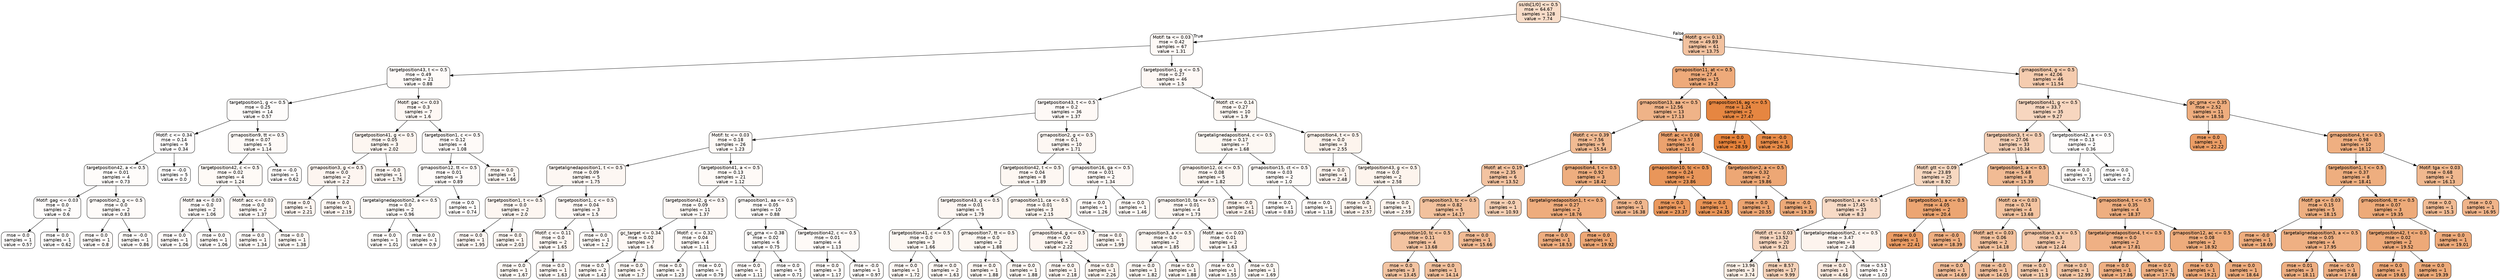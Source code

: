 digraph Tree {
node [shape=box, style="filled, rounded", color="black", fontname=helvetica] ;
edge [fontname=helvetica] ;
0 [label="ss/ds[1/0] <= 0.5\nmse = 64.67\nsamples = 128\nvalue = 7.74", fillcolor="#f8ddc9"] ;
1 [label="Motif: ta <= 0.03\nmse = 0.42\nsamples = 67\nvalue = 1.31", fillcolor="#fef9f6"] ;
0 -> 1 [labeldistance=2.5, labelangle=45, headlabel="True"] ;
2 [label="targetposition43, t <= 0.5\nmse = 0.49\nsamples = 21\nvalue = 0.88", fillcolor="#fefbf9"] ;
1 -> 2 ;
3 [label="targetposition1, g <= 0.5\nmse = 0.25\nsamples = 14\nvalue = 0.57", fillcolor="#fefcfb"] ;
2 -> 3 ;
4 [label="Motif: c <= 0.34\nmse = 0.14\nsamples = 9\nvalue = 0.34", fillcolor="#fffdfd"] ;
3 -> 4 ;
5 [label="targetposition42, a <= 0.5\nmse = 0.01\nsamples = 4\nvalue = 0.73", fillcolor="#fefcfa"] ;
4 -> 5 ;
6 [label="Motif: gag <= 0.03\nmse = 0.0\nsamples = 2\nvalue = 0.6", fillcolor="#fefcfb"] ;
5 -> 6 ;
7 [label="mse = 0.0\nsamples = 1\nvalue = 0.57", fillcolor="#fefcfb"] ;
6 -> 7 ;
8 [label="mse = 0.0\nsamples = 1\nvalue = 0.62", fillcolor="#fefcfb"] ;
6 -> 8 ;
9 [label="grnaposition2, g <= 0.5\nmse = 0.0\nsamples = 2\nvalue = 0.83", fillcolor="#fefbf9"] ;
5 -> 9 ;
10 [label="mse = 0.0\nsamples = 1\nvalue = 0.8", fillcolor="#fefbf9"] ;
9 -> 10 ;
11 [label="mse = -0.0\nsamples = 1\nvalue = 0.86", fillcolor="#fefbf9"] ;
9 -> 11 ;
12 [label="mse = -0.0\nsamples = 5\nvalue = 0.0", fillcolor="#ffffff"] ;
4 -> 12 ;
13 [label="grnaposition9, tt <= 0.5\nmse = 0.07\nsamples = 5\nvalue = 1.14", fillcolor="#fefaf7"] ;
3 -> 13 ;
14 [label="targetposition42, c <= 0.5\nmse = 0.02\nsamples = 4\nvalue = 1.24", fillcolor="#fefaf6"] ;
13 -> 14 ;
15 [label="Motif: aa <= 0.03\nmse = 0.0\nsamples = 2\nvalue = 1.06", fillcolor="#fefaf8"] ;
14 -> 15 ;
16 [label="mse = 0.0\nsamples = 1\nvalue = 1.06", fillcolor="#fefaf8"] ;
15 -> 16 ;
17 [label="mse = 0.0\nsamples = 1\nvalue = 1.06", fillcolor="#fefaf8"] ;
15 -> 17 ;
18 [label="Motif: acc <= 0.03\nmse = 0.0\nsamples = 2\nvalue = 1.37", fillcolor="#fef9f6"] ;
14 -> 18 ;
19 [label="mse = 0.0\nsamples = 1\nvalue = 1.34", fillcolor="#fef9f6"] ;
18 -> 19 ;
20 [label="mse = 0.0\nsamples = 1\nvalue = 1.38", fillcolor="#fef9f5"] ;
18 -> 20 ;
21 [label="mse = -0.0\nsamples = 1\nvalue = 0.62", fillcolor="#fefcfb"] ;
13 -> 21 ;
22 [label="Motif: gac <= 0.03\nmse = 0.3\nsamples = 7\nvalue = 1.6", fillcolor="#fef8f4"] ;
2 -> 22 ;
23 [label="targetposition41, g <= 0.5\nmse = 0.05\nsamples = 3\nvalue = 2.02", fillcolor="#fdf6f1"] ;
22 -> 23 ;
24 [label="grnaposition3, g <= 0.5\nmse = 0.0\nsamples = 2\nvalue = 2.2", fillcolor="#fdf5f0"] ;
23 -> 24 ;
25 [label="mse = 0.0\nsamples = 1\nvalue = 2.21", fillcolor="#fdf5f0"] ;
24 -> 25 ;
26 [label="mse = 0.0\nsamples = 1\nvalue = 2.19", fillcolor="#fdf5f0"] ;
24 -> 26 ;
27 [label="mse = -0.0\nsamples = 1\nvalue = 1.76", fillcolor="#fdf7f3"] ;
23 -> 27 ;
28 [label="targetposition1, c <= 0.5\nmse = 0.12\nsamples = 4\nvalue = 1.08", fillcolor="#fefaf8"] ;
22 -> 28 ;
29 [label="grnaposition12, tt <= 0.5\nmse = 0.01\nsamples = 3\nvalue = 0.89", fillcolor="#fefbf9"] ;
28 -> 29 ;
30 [label="targetalignedaposition2, a <= 0.5\nmse = 0.0\nsamples = 2\nvalue = 0.96", fillcolor="#fefbf8"] ;
29 -> 30 ;
31 [label="mse = 0.0\nsamples = 1\nvalue = 1.01", fillcolor="#fefbf8"] ;
30 -> 31 ;
32 [label="mse = 0.0\nsamples = 1\nvalue = 0.9", fillcolor="#fefbf9"] ;
30 -> 32 ;
33 [label="mse = 0.0\nsamples = 1\nvalue = 0.74", fillcolor="#fefcfa"] ;
29 -> 33 ;
34 [label="mse = 0.0\nsamples = 1\nvalue = 1.66", fillcolor="#fdf8f4"] ;
28 -> 34 ;
35 [label="targetposition1, g <= 0.5\nmse = 0.27\nsamples = 46\nvalue = 1.5", fillcolor="#fef8f5"] ;
1 -> 35 ;
36 [label="targetposition43, t <= 0.5\nmse = 0.2\nsamples = 36\nvalue = 1.37", fillcolor="#fef9f6"] ;
35 -> 36 ;
37 [label="Motif: tc <= 0.03\nmse = 0.18\nsamples = 26\nvalue = 1.23", fillcolor="#fefaf7"] ;
36 -> 37 ;
38 [label="targetalignedaposition1, t <= 0.5\nmse = 0.09\nsamples = 5\nvalue = 1.75", fillcolor="#fdf7f3"] ;
37 -> 38 ;
39 [label="targetposition1, t <= 0.5\nmse = 0.0\nsamples = 2\nvalue = 2.0", fillcolor="#fdf6f1"] ;
38 -> 39 ;
40 [label="mse = 0.0\nsamples = 1\nvalue = 1.95", fillcolor="#fdf6f2"] ;
39 -> 40 ;
41 [label="mse = 0.0\nsamples = 1\nvalue = 2.03", fillcolor="#fdf6f1"] ;
39 -> 41 ;
42 [label="targetposition1, c <= 0.5\nmse = 0.04\nsamples = 3\nvalue = 1.5", fillcolor="#fef8f5"] ;
38 -> 42 ;
43 [label="Motif: c <= 0.11\nmse = 0.0\nsamples = 2\nvalue = 1.65", fillcolor="#fef8f4"] ;
42 -> 43 ;
44 [label="mse = 0.0\nsamples = 1\nvalue = 1.67", fillcolor="#fdf8f3"] ;
43 -> 44 ;
45 [label="mse = 0.0\nsamples = 1\nvalue = 1.63", fillcolor="#fef8f4"] ;
43 -> 45 ;
46 [label="mse = 0.0\nsamples = 1\nvalue = 1.2", fillcolor="#fefaf7"] ;
42 -> 46 ;
47 [label="targetposition41, a <= 0.5\nmse = 0.13\nsamples = 21\nvalue = 1.12", fillcolor="#fefaf7"] ;
37 -> 47 ;
48 [label="targetposition42, g <= 0.5\nmse = 0.09\nsamples = 11\nvalue = 1.37", fillcolor="#fef9f6"] ;
47 -> 48 ;
49 [label="gc_target <= 0.34\nmse = 0.02\nsamples = 7\nvalue = 1.6", fillcolor="#fef8f4"] ;
48 -> 49 ;
50 [label="mse = 0.0\nsamples = 2\nvalue = 1.43", fillcolor="#fef9f5"] ;
49 -> 50 ;
51 [label="mse = 0.0\nsamples = 5\nvalue = 1.7", fillcolor="#fdf8f3"] ;
49 -> 51 ;
52 [label="Motif: c <= 0.32\nmse = 0.04\nsamples = 4\nvalue = 1.11", fillcolor="#fefaf7"] ;
48 -> 52 ;
53 [label="mse = 0.0\nsamples = 3\nvalue = 1.23", fillcolor="#fefaf6"] ;
52 -> 53 ;
54 [label="mse = 0.0\nsamples = 1\nvalue = 0.79", fillcolor="#fefcfa"] ;
52 -> 54 ;
55 [label="grnaposition1, aa <= 0.5\nmse = 0.05\nsamples = 10\nvalue = 0.88", fillcolor="#fefbf9"] ;
47 -> 55 ;
56 [label="gc_grna <= 0.38\nmse = 0.02\nsamples = 6\nvalue = 0.75", fillcolor="#fefcfa"] ;
55 -> 56 ;
57 [label="mse = 0.0\nsamples = 1\nvalue = 1.11", fillcolor="#fefaf7"] ;
56 -> 57 ;
58 [label="mse = 0.0\nsamples = 5\nvalue = 0.71", fillcolor="#fefcfa"] ;
56 -> 58 ;
59 [label="targetposition42, c <= 0.5\nmse = 0.01\nsamples = 4\nvalue = 1.13", fillcolor="#fefaf7"] ;
55 -> 59 ;
60 [label="mse = 0.0\nsamples = 3\nvalue = 1.17", fillcolor="#fefaf7"] ;
59 -> 60 ;
61 [label="mse = -0.0\nsamples = 1\nvalue = 0.97", fillcolor="#fefbf8"] ;
59 -> 61 ;
62 [label="grnaposition2, g <= 0.5\nmse = 0.1\nsamples = 10\nvalue = 1.71", fillcolor="#fdf7f3"] ;
36 -> 62 ;
63 [label="targetposition42, t <= 0.5\nmse = 0.04\nsamples = 8\nvalue = 1.89", fillcolor="#fdf7f2"] ;
62 -> 63 ;
64 [label="targetposition43, g <= 0.5\nmse = 0.01\nsamples = 5\nvalue = 1.79", fillcolor="#fdf7f3"] ;
63 -> 64 ;
65 [label="targetposition41, c <= 0.5\nmse = 0.0\nsamples = 3\nvalue = 1.66", fillcolor="#fdf8f3"] ;
64 -> 65 ;
66 [label="mse = 0.0\nsamples = 1\nvalue = 1.72", fillcolor="#fdf7f3"] ;
65 -> 66 ;
67 [label="mse = 0.0\nsamples = 2\nvalue = 1.63", fillcolor="#fef8f4"] ;
65 -> 67 ;
68 [label="grnaposition7, tt <= 0.5\nmse = 0.0\nsamples = 2\nvalue = 1.88", fillcolor="#fdf7f2"] ;
64 -> 68 ;
69 [label="mse = 0.0\nsamples = 1\nvalue = 1.88", fillcolor="#fdf7f2"] ;
68 -> 69 ;
70 [label="mse = 0.0\nsamples = 1\nvalue = 1.88", fillcolor="#fdf7f2"] ;
68 -> 70 ;
71 [label="grnaposition11, ca <= 0.5\nmse = 0.01\nsamples = 3\nvalue = 2.15", fillcolor="#fdf6f0"] ;
63 -> 71 ;
72 [label="grnaposition4, g <= 0.5\nmse = 0.0\nsamples = 2\nvalue = 2.22", fillcolor="#fdf5f0"] ;
71 -> 72 ;
73 [label="mse = 0.0\nsamples = 1\nvalue = 2.18", fillcolor="#fdf5f0"] ;
72 -> 73 ;
74 [label="mse = 0.0\nsamples = 1\nvalue = 2.26", fillcolor="#fdf5ef"] ;
72 -> 74 ;
75 [label="mse = 0.0\nsamples = 1\nvalue = 1.99", fillcolor="#fdf6f1"] ;
71 -> 75 ;
76 [label="grnaposition16, ga <= 0.5\nmse = 0.01\nsamples = 2\nvalue = 1.34", fillcolor="#fef9f6"] ;
62 -> 76 ;
77 [label="mse = 0.0\nsamples = 1\nvalue = 1.26", fillcolor="#fef9f6"] ;
76 -> 77 ;
78 [label="mse = 0.0\nsamples = 1\nvalue = 1.46", fillcolor="#fef9f5"] ;
76 -> 78 ;
79 [label="Motif: ct <= 0.14\nmse = 0.27\nsamples = 10\nvalue = 1.9", fillcolor="#fdf7f2"] ;
35 -> 79 ;
80 [label="targetalignedaposition4, c <= 0.5\nmse = 0.17\nsamples = 7\nvalue = 1.68", fillcolor="#fdf8f3"] ;
79 -> 80 ;
81 [label="grnaposition12, cc <= 0.5\nmse = 0.08\nsamples = 5\nvalue = 1.82", fillcolor="#fdf7f2"] ;
80 -> 81 ;
82 [label="grnaposition10, ta <= 0.5\nmse = 0.01\nsamples = 4\nvalue = 1.73", fillcolor="#fdf7f3"] ;
81 -> 82 ;
83 [label="grnaposition3, a <= 0.5\nmse = 0.0\nsamples = 2\nvalue = 1.85", fillcolor="#fdf7f2"] ;
82 -> 83 ;
84 [label="mse = 0.0\nsamples = 1\nvalue = 1.82", fillcolor="#fdf7f2"] ;
83 -> 84 ;
85 [label="mse = 0.0\nsamples = 1\nvalue = 1.88", fillcolor="#fdf7f2"] ;
83 -> 85 ;
86 [label="Motif: aac <= 0.03\nmse = 0.01\nsamples = 2\nvalue = 1.63", fillcolor="#fef8f4"] ;
82 -> 86 ;
87 [label="mse = 0.0\nsamples = 1\nvalue = 1.55", fillcolor="#fef8f4"] ;
86 -> 87 ;
88 [label="mse = 0.0\nsamples = 1\nvalue = 1.69", fillcolor="#fdf8f3"] ;
86 -> 88 ;
89 [label="mse = -0.0\nsamples = 1\nvalue = 2.61", fillcolor="#fdf3ed"] ;
81 -> 89 ;
90 [label="grnaposition15, ct <= 0.5\nmse = 0.03\nsamples = 2\nvalue = 1.0", fillcolor="#fefbf8"] ;
80 -> 90 ;
91 [label="mse = 0.0\nsamples = 1\nvalue = 0.83", fillcolor="#fefbf9"] ;
90 -> 91 ;
92 [label="mse = 0.0\nsamples = 1\nvalue = 1.18", fillcolor="#fefaf7"] ;
90 -> 92 ;
93 [label="grnaposition4, t <= 0.5\nmse = 0.0\nsamples = 3\nvalue = 2.55", fillcolor="#fdf4ed"] ;
79 -> 93 ;
94 [label="mse = 0.0\nsamples = 1\nvalue = 2.48", fillcolor="#fdf4ee"] ;
93 -> 94 ;
95 [label="targetposition43, g <= 0.5\nmse = 0.0\nsamples = 2\nvalue = 2.58", fillcolor="#fdf4ed"] ;
93 -> 95 ;
96 [label="mse = 0.0\nsamples = 1\nvalue = 2.57", fillcolor="#fdf4ed"] ;
95 -> 96 ;
97 [label="mse = 0.0\nsamples = 1\nvalue = 2.59", fillcolor="#fdf4ed"] ;
95 -> 97 ;
98 [label="Motif: g <= 0.13\nmse = 49.89\nsamples = 61\nvalue = 13.75", fillcolor="#f2c2a0"] ;
0 -> 98 [labeldistance=2.5, labelangle=-45, headlabel="False"] ;
99 [label="grnaposition11, at <= 0.5\nmse = 27.4\nsamples = 15\nvalue = 19.2", fillcolor="#eeaa7a"] ;
98 -> 99 ;
100 [label="grnaposition13, aa <= 0.5\nmse = 12.56\nsamples = 13\nvalue = 17.13", fillcolor="#efb388"] ;
99 -> 100 ;
101 [label="Motif: c <= 0.39\nmse = 7.56\nsamples = 9\nvalue = 15.54", fillcolor="#f1bb93"] ;
100 -> 101 ;
102 [label="Motif: at <= 0.19\nmse = 2.35\nsamples = 6\nvalue = 13.52", fillcolor="#f3c3a1"] ;
101 -> 102 ;
103 [label="grnaposition3, tc <= 0.5\nmse = 0.82\nsamples = 5\nvalue = 14.17", fillcolor="#f2c19d"] ;
102 -> 103 ;
104 [label="grnaposition10, tc <= 0.5\nmse = 0.11\nsamples = 4\nvalue = 13.68", fillcolor="#f3c3a0"] ;
103 -> 104 ;
105 [label="mse = 0.0\nsamples = 3\nvalue = 13.45", fillcolor="#f3c4a2"] ;
104 -> 105 ;
106 [label="mse = 0.0\nsamples = 1\nvalue = 14.14", fillcolor="#f2c19d"] ;
104 -> 106 ;
107 [label="mse = 0.0\nsamples = 1\nvalue = 15.66", fillcolor="#f1ba93"] ;
103 -> 107 ;
108 [label="mse = -0.0\nsamples = 1\nvalue = 10.93", fillcolor="#f5cfb3"] ;
102 -> 108 ;
109 [label="grnaposition4, t <= 0.5\nmse = 0.92\nsamples = 3\nvalue = 18.42", fillcolor="#eeae7f"] ;
101 -> 109 ;
110 [label="targetalignedaposition1, t <= 0.5\nmse = 0.27\nsamples = 2\nvalue = 18.76", fillcolor="#eeac7d"] ;
109 -> 110 ;
111 [label="mse = 0.0\nsamples = 1\nvalue = 18.53", fillcolor="#eead7f"] ;
110 -> 111 ;
112 [label="mse = 0.0\nsamples = 1\nvalue = 19.92", fillcolor="#eda775"] ;
110 -> 112 ;
113 [label="mse = -0.0\nsamples = 1\nvalue = 16.38", fillcolor="#f0b78e"] ;
109 -> 113 ;
114 [label="Motif: ac <= 0.08\nmse = 3.57\nsamples = 4\nvalue = 21.0", fillcolor="#eca26e"] ;
100 -> 114 ;
115 [label="grnaposition10, tc <= 0.5\nmse = 0.24\nsamples = 2\nvalue = 23.86", fillcolor="#e9965a"] ;
114 -> 115 ;
116 [label="mse = 0.0\nsamples = 1\nvalue = 23.37", fillcolor="#ea985d"] ;
115 -> 116 ;
117 [label="mse = 0.0\nsamples = 1\nvalue = 24.35", fillcolor="#e99456"] ;
115 -> 117 ;
118 [label="targetposition2, a <= 0.5\nmse = 0.32\nsamples = 2\nvalue = 19.86", fillcolor="#eda775"] ;
114 -> 118 ;
119 [label="mse = 0.0\nsamples = 1\nvalue = 20.55", fillcolor="#eca471"] ;
118 -> 119 ;
120 [label="mse = -0.0\nsamples = 1\nvalue = 19.39", fillcolor="#edaa79"] ;
118 -> 120 ;
121 [label="grnaposition16, ag <= 0.5\nmse = 1.24\nsamples = 2\nvalue = 27.47", fillcolor="#e68641"] ;
99 -> 121 ;
122 [label="mse = 0.0\nsamples = 1\nvalue = 28.59", fillcolor="#e58139"] ;
121 -> 122 ;
123 [label="mse = -0.0\nsamples = 1\nvalue = 26.36", fillcolor="#e78b48"] ;
121 -> 123 ;
124 [label="grnaposition4, g <= 0.5\nmse = 42.06\nsamples = 46\nvalue = 11.54", fillcolor="#f5ccaf"] ;
98 -> 124 ;
125 [label="targetposition41, g <= 0.5\nmse = 33.7\nsamples = 35\nvalue = 9.27", fillcolor="#f7d6bf"] ;
124 -> 125 ;
126 [label="targetposition3, t <= 0.5\nmse = 27.06\nsamples = 33\nvalue = 10.34", fillcolor="#f6d1b7"] ;
125 -> 126 ;
127 [label="Motif: gtt <= 0.09\nmse = 23.89\nsamples = 25\nvalue = 8.92", fillcolor="#f7d8c1"] ;
126 -> 127 ;
128 [label="grnaposition1, a <= 0.5\nmse = 17.45\nsamples = 23\nvalue = 8.3", fillcolor="#f7dac6"] ;
127 -> 128 ;
129 [label="Motif: ct <= 0.03\nmse = 13.52\nsamples = 20\nvalue = 9.21", fillcolor="#f7d6bf"] ;
128 -> 129 ;
130 [label="mse = 13.96\nsamples = 3\nvalue = 3.74", fillcolor="#fcefe5"] ;
129 -> 130 ;
131 [label="mse = 8.57\nsamples = 17\nvalue = 9.99", fillcolor="#f6d3ba"] ;
129 -> 131 ;
132 [label="targetalignedaposition2, c <= 0.5\nmse = 3.47\nsamples = 3\nvalue = 2.48", fillcolor="#fdf4ee"] ;
128 -> 132 ;
133 [label="mse = 0.0\nsamples = 1\nvalue = 4.66", fillcolor="#fbeadf"] ;
132 -> 133 ;
134 [label="mse = 0.53\nsamples = 2\nvalue = 1.03", fillcolor="#fefaf8"] ;
132 -> 134 ;
135 [label="targetposition1, a <= 0.5\nmse = 4.05\nsamples = 2\nvalue = 20.4", fillcolor="#eca572"] ;
127 -> 135 ;
136 [label="mse = 0.0\nsamples = 1\nvalue = 22.41", fillcolor="#eb9c64"] ;
135 -> 136 ;
137 [label="mse = -0.0\nsamples = 1\nvalue = 18.39", fillcolor="#eeae80"] ;
135 -> 137 ;
138 [label="targetposition1, a <= 0.5\nmse = 5.68\nsamples = 8\nvalue = 15.39", fillcolor="#f1bb94"] ;
126 -> 138 ;
139 [label="Motif: ca <= 0.03\nmse = 0.74\nsamples = 4\nvalue = 13.68", fillcolor="#f3c3a0"] ;
138 -> 139 ;
140 [label="Motif: act <= 0.03\nmse = 0.06\nsamples = 2\nvalue = 14.18", fillcolor="#f2c19d"] ;
139 -> 140 ;
141 [label="mse = 0.0\nsamples = 1\nvalue = 14.69", fillcolor="#f2be99"] ;
140 -> 141 ;
142 [label="mse = -0.0\nsamples = 1\nvalue = 14.05", fillcolor="#f2c19e"] ;
140 -> 142 ;
143 [label="grnaposition3, a <= 0.5\nmse = 0.3\nsamples = 2\nvalue = 12.44", fillcolor="#f4c8a9"] ;
139 -> 143 ;
144 [label="mse = 0.0\nsamples = 1\nvalue = 11.9", fillcolor="#f4cbad"] ;
143 -> 144 ;
145 [label="mse = 0.0\nsamples = 1\nvalue = 12.99", fillcolor="#f3c6a5"] ;
143 -> 145 ;
146 [label="grnaposition4, t <= 0.5\nmse = 0.35\nsamples = 4\nvalue = 18.37", fillcolor="#eeae80"] ;
138 -> 146 ;
147 [label="targetalignedaposition4, t <= 0.5\nmse = 0.0\nsamples = 2\nvalue = 17.81", fillcolor="#efb084"] ;
146 -> 147 ;
148 [label="mse = 0.0\nsamples = 1\nvalue = 17.86", fillcolor="#efb083"] ;
147 -> 148 ;
149 [label="mse = 0.0\nsamples = 1\nvalue = 17.76", fillcolor="#efb184"] ;
147 -> 149 ;
150 [label="grnaposition12, ac <= 0.5\nmse = 0.08\nsamples = 2\nvalue = 18.92", fillcolor="#eeac7c"] ;
146 -> 150 ;
151 [label="mse = 0.0\nsamples = 1\nvalue = 19.21", fillcolor="#eeaa7a"] ;
150 -> 151 ;
152 [label="mse = 0.0\nsamples = 1\nvalue = 18.64", fillcolor="#eead7e"] ;
150 -> 152 ;
153 [label="targetposition42, a <= 0.5\nmse = 0.13\nsamples = 2\nvalue = 0.36", fillcolor="#fffdfc"] ;
125 -> 153 ;
154 [label="mse = 0.0\nsamples = 1\nvalue = 0.73", fillcolor="#fefcfa"] ;
153 -> 154 ;
155 [label="mse = 0.0\nsamples = 1\nvalue = 0.0", fillcolor="#ffffff"] ;
153 -> 155 ;
156 [label="gc_grna <= 0.35\nmse = 2.52\nsamples = 11\nvalue = 18.58", fillcolor="#eead7e"] ;
124 -> 156 ;
157 [label="mse = 0.0\nsamples = 1\nvalue = 22.22", fillcolor="#eb9d65"] ;
156 -> 157 ;
158 [label="grnaposition4, t <= 0.5\nmse = 0.98\nsamples = 10\nvalue = 18.12", fillcolor="#efaf81"] ;
156 -> 158 ;
159 [label="targetposition1, t <= 0.5\nmse = 0.37\nsamples = 8\nvalue = 18.41", fillcolor="#eeae7f"] ;
158 -> 159 ;
160 [label="Motif: ga <= 0.03\nmse = 0.15\nsamples = 5\nvalue = 18.15", fillcolor="#eeaf81"] ;
159 -> 160 ;
161 [label="mse = -0.0\nsamples = 1\nvalue = 18.69", fillcolor="#eead7e"] ;
160 -> 161 ;
162 [label="targetalignedaposition3, a <= 0.5\nmse = 0.05\nsamples = 4\nvalue = 17.95", fillcolor="#efb083"] ;
160 -> 162 ;
163 [label="mse = 0.01\nsamples = 3\nvalue = 18.11", fillcolor="#efaf82"] ;
162 -> 163 ;
164 [label="mse = -0.0\nsamples = 1\nvalue = 17.68", fillcolor="#efb185"] ;
162 -> 164 ;
165 [label="grnaposition6, tt <= 0.5\nmse = 0.07\nsamples = 3\nvalue = 19.35", fillcolor="#edaa79"] ;
159 -> 165 ;
166 [label="targetposition42, t <= 0.5\nmse = 0.02\nsamples = 2\nvalue = 19.52", fillcolor="#eda978"] ;
165 -> 166 ;
167 [label="mse = 0.0\nsamples = 1\nvalue = 19.65", fillcolor="#eda877"] ;
166 -> 167 ;
168 [label="mse = 0.0\nsamples = 1\nvalue = 19.39", fillcolor="#edaa79"] ;
166 -> 168 ;
169 [label="mse = 0.0\nsamples = 1\nvalue = 19.01", fillcolor="#eeab7b"] ;
165 -> 169 ;
170 [label="Motif: tga <= 0.03\nmse = 0.68\nsamples = 2\nvalue = 16.13", fillcolor="#f0b88f"] ;
158 -> 170 ;
171 [label="mse = 0.0\nsamples = 1\nvalue = 15.3", fillcolor="#f1bc95"] ;
170 -> 171 ;
172 [label="mse = 0.0\nsamples = 1\nvalue = 16.95", fillcolor="#f0b48a"] ;
170 -> 172 ;
}
